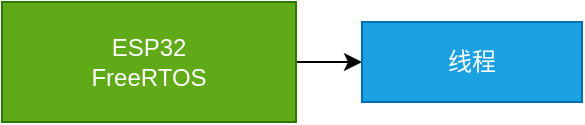<mxfile version="13.10.0" type="embed">
    <diagram id="NGziUEFPUVodjIr_K3RE" name="第 1 页">
        <mxGraphModel dx="692" dy="451" grid="1" gridSize="10" guides="1" tooltips="1" connect="1" arrows="1" fold="1" page="1" pageScale="1" pageWidth="827" pageHeight="1169" math="0" shadow="0">
            <root>
                <mxCell id="0"/>
                <mxCell id="1" parent="0"/>
                <mxCell id="24" style="edgeStyle=orthogonalEdgeStyle;rounded=0;orthogonalLoop=1;jettySize=auto;html=1;exitX=1;exitY=0.5;exitDx=0;exitDy=0;entryX=0;entryY=0.5;entryDx=0;entryDy=0;" edge="1" parent="1" source="2" target="3">
                    <mxGeometry relative="1" as="geometry"/>
                </mxCell>
                <mxCell id="2" value="ESP32 &lt;br&gt;FreeRTOS" style="rounded=0;whiteSpace=wrap;html=1;fillColor=#60a917;strokeColor=#2D7600;fontColor=#ffffff;" vertex="1" parent="1">
                    <mxGeometry x="30" y="340" width="147" height="60" as="geometry"/>
                </mxCell>
                <mxCell id="3" value="线程" style="rounded=0;whiteSpace=wrap;html=1;fillColor=#1ba1e2;strokeColor=#006EAF;fontColor=#ffffff;" vertex="1" parent="1">
                    <mxGeometry x="210" y="350" width="110" height="40" as="geometry"/>
                </mxCell>
            </root>
        </mxGraphModel>
    </diagram>
</mxfile>